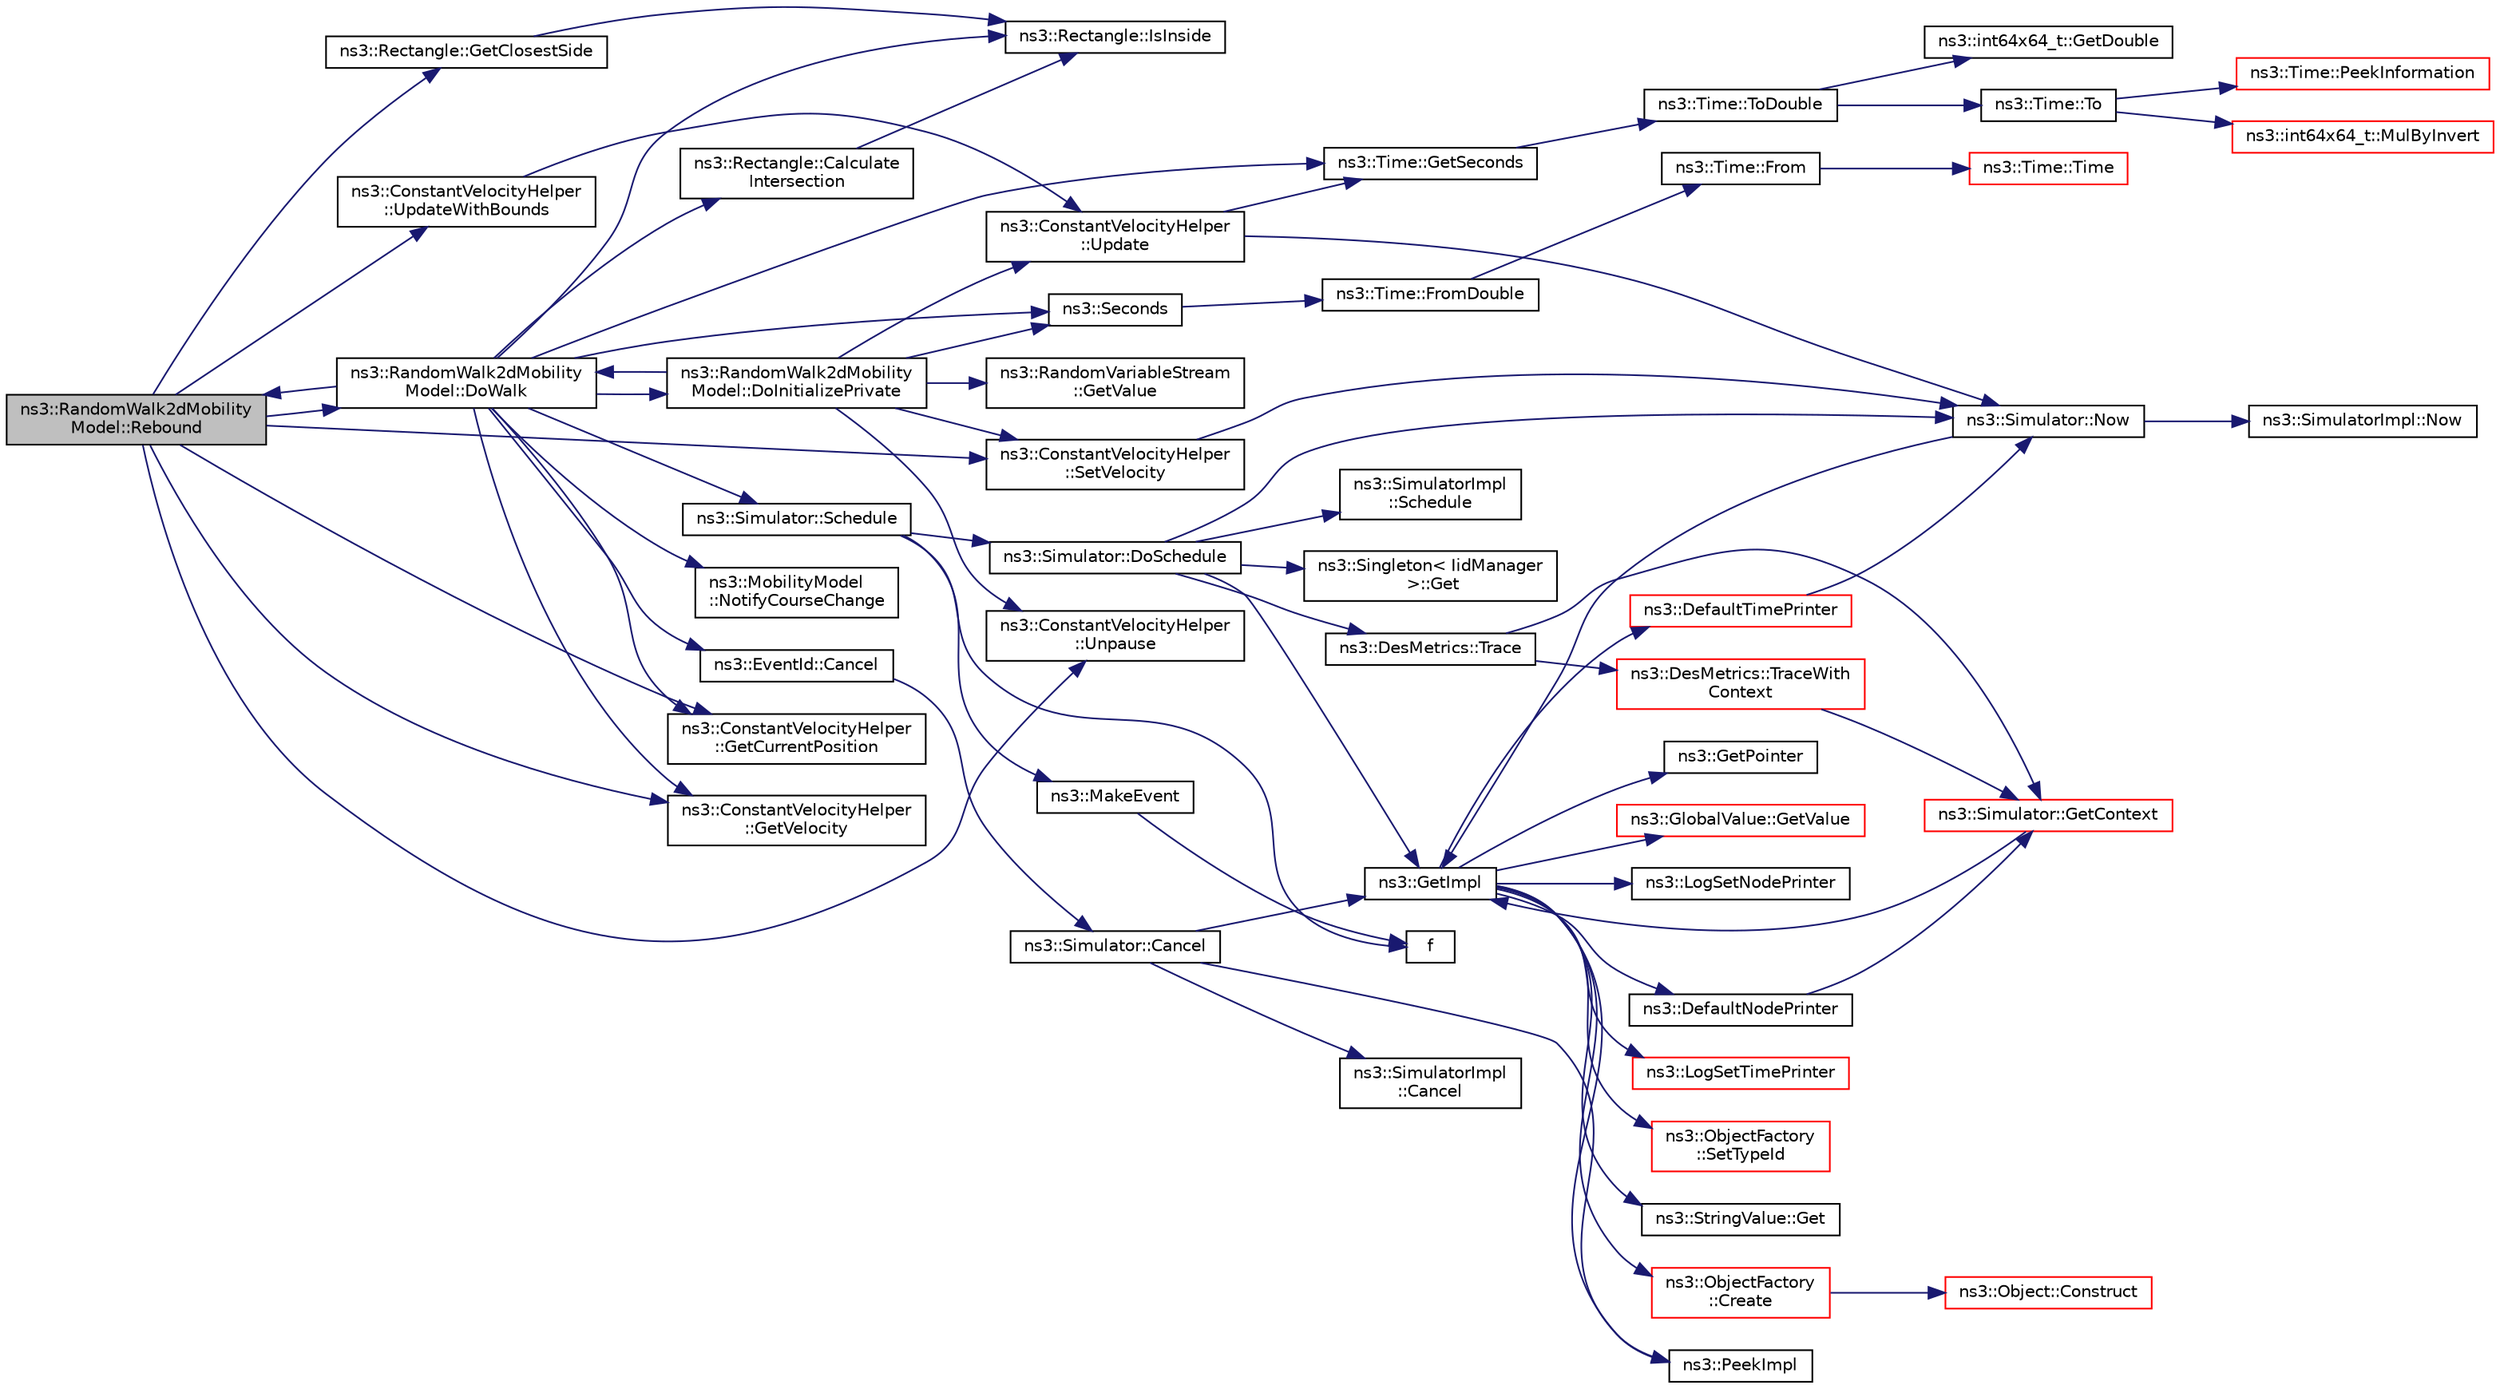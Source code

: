 digraph "ns3::RandomWalk2dMobilityModel::Rebound"
{
 // LATEX_PDF_SIZE
  edge [fontname="Helvetica",fontsize="10",labelfontname="Helvetica",labelfontsize="10"];
  node [fontname="Helvetica",fontsize="10",shape=record];
  rankdir="LR";
  Node1 [label="ns3::RandomWalk2dMobility\lModel::Rebound",height=0.2,width=0.4,color="black", fillcolor="grey75", style="filled", fontcolor="black",tooltip="Performs the rebound of the node if it reaches a boundary."];
  Node1 -> Node2 [color="midnightblue",fontsize="10",style="solid",fontname="Helvetica"];
  Node2 [label="ns3::RandomWalk2dMobility\lModel::DoWalk",height=0.2,width=0.4,color="black", fillcolor="white", style="filled",URL="$classns3_1_1_random_walk2d_mobility_model.html#a7264a6530d2c8d2ecef04eda098db5d4",tooltip="Walk according to position and velocity, until distance is reached, time is reached,..."];
  Node2 -> Node3 [color="midnightblue",fontsize="10",style="solid",fontname="Helvetica"];
  Node3 [label="ns3::Rectangle::Calculate\lIntersection",height=0.2,width=0.4,color="black", fillcolor="white", style="filled",URL="$classns3_1_1_rectangle.html#a8b88d4b53cd1f6fcc02cc8ef191e188e",tooltip=" "];
  Node3 -> Node4 [color="midnightblue",fontsize="10",style="solid",fontname="Helvetica"];
  Node4 [label="ns3::Rectangle::IsInside",height=0.2,width=0.4,color="black", fillcolor="white", style="filled",URL="$classns3_1_1_rectangle.html#a31a80d199bb0a07ac7a3a31130ef85b4",tooltip=" "];
  Node2 -> Node5 [color="midnightblue",fontsize="10",style="solid",fontname="Helvetica"];
  Node5 [label="ns3::EventId::Cancel",height=0.2,width=0.4,color="black", fillcolor="white", style="filled",URL="$classns3_1_1_event_id.html#a993ae94e48e014e1afd47edb16db7a11",tooltip="This method is syntactic sugar for the ns3::Simulator::Cancel method."];
  Node5 -> Node6 [color="midnightblue",fontsize="10",style="solid",fontname="Helvetica"];
  Node6 [label="ns3::Simulator::Cancel",height=0.2,width=0.4,color="black", fillcolor="white", style="filled",URL="$classns3_1_1_simulator.html#a1b903a62d6117ef28f7ba3c6500689bf",tooltip="Set the cancel bit on this event: the event's associated function will not be invoked when it expires..."];
  Node6 -> Node7 [color="midnightblue",fontsize="10",style="solid",fontname="Helvetica"];
  Node7 [label="ns3::SimulatorImpl\l::Cancel",height=0.2,width=0.4,color="black", fillcolor="white", style="filled",URL="$classns3_1_1_simulator_impl.html#ad117e616c99c915ddac6267a74804807",tooltip="Set the cancel bit on this event: the event's associated function will not be invoked when it expires..."];
  Node6 -> Node8 [color="midnightblue",fontsize="10",style="solid",fontname="Helvetica"];
  Node8 [label="ns3::GetImpl",height=0.2,width=0.4,color="black", fillcolor="white", style="filled",URL="$group__simulator.html#ga42eb4eddad41528d4d99794a3dae3fd0",tooltip="Get the SimulatorImpl singleton."];
  Node8 -> Node9 [color="midnightblue",fontsize="10",style="solid",fontname="Helvetica"];
  Node9 [label="ns3::ObjectFactory\l::Create",height=0.2,width=0.4,color="red", fillcolor="white", style="filled",URL="$classns3_1_1_object_factory.html#a52eda277f4aaab54266134ba48102ad7",tooltip="Create an Object instance of the configured TypeId."];
  Node9 -> Node10 [color="midnightblue",fontsize="10",style="solid",fontname="Helvetica"];
  Node10 [label="ns3::Object::Construct",height=0.2,width=0.4,color="red", fillcolor="white", style="filled",URL="$classns3_1_1_object.html#a636e8411dc5228771f45c9b805d348fa",tooltip="Initialize all member variables registered as Attributes of this TypeId."];
  Node8 -> Node39 [color="midnightblue",fontsize="10",style="solid",fontname="Helvetica"];
  Node39 [label="ns3::DefaultNodePrinter",height=0.2,width=0.4,color="black", fillcolor="white", style="filled",URL="$group__logging.html#gac4c06cbbed12229d85991ced145f6be2",tooltip="Default node id printer implementation."];
  Node39 -> Node40 [color="midnightblue",fontsize="10",style="solid",fontname="Helvetica"];
  Node40 [label="ns3::Simulator::GetContext",height=0.2,width=0.4,color="red", fillcolor="white", style="filled",URL="$classns3_1_1_simulator.html#a8514b74ee2c42916b351b33c4a963bb0",tooltip="Get the current simulation context."];
  Node40 -> Node8 [color="midnightblue",fontsize="10",style="solid",fontname="Helvetica"];
  Node8 -> Node42 [color="midnightblue",fontsize="10",style="solid",fontname="Helvetica"];
  Node42 [label="ns3::DefaultTimePrinter",height=0.2,width=0.4,color="red", fillcolor="white", style="filled",URL="$namespacens3.html#ae01c3c7786b644dfb8a0bb8f1201b269",tooltip="Default Time printer."];
  Node42 -> Node45 [color="midnightblue",fontsize="10",style="solid",fontname="Helvetica"];
  Node45 [label="ns3::Simulator::Now",height=0.2,width=0.4,color="black", fillcolor="white", style="filled",URL="$classns3_1_1_simulator.html#ac3178fa975b419f7875e7105be122800",tooltip="Return the current simulation virtual time."];
  Node45 -> Node8 [color="midnightblue",fontsize="10",style="solid",fontname="Helvetica"];
  Node45 -> Node46 [color="midnightblue",fontsize="10",style="solid",fontname="Helvetica"];
  Node46 [label="ns3::SimulatorImpl::Now",height=0.2,width=0.4,color="black", fillcolor="white", style="filled",URL="$classns3_1_1_simulator_impl.html#aa516c50060846adc6fd316e83ef0797c",tooltip="Return the current simulation virtual time."];
  Node8 -> Node47 [color="midnightblue",fontsize="10",style="solid",fontname="Helvetica"];
  Node47 [label="ns3::StringValue::Get",height=0.2,width=0.4,color="black", fillcolor="white", style="filled",URL="$classns3_1_1_string_value.html#a6f208c2778fe1c7882e5cb429b8326ae",tooltip=" "];
  Node8 -> Node48 [color="midnightblue",fontsize="10",style="solid",fontname="Helvetica"];
  Node48 [label="ns3::GetPointer",height=0.2,width=0.4,color="black", fillcolor="white", style="filled",URL="$namespacens3.html#ab4e173cdfd43d17c1a40d5348510a670",tooltip=" "];
  Node8 -> Node49 [color="midnightblue",fontsize="10",style="solid",fontname="Helvetica"];
  Node49 [label="ns3::GlobalValue::GetValue",height=0.2,width=0.4,color="red", fillcolor="white", style="filled",URL="$classns3_1_1_global_value.html#a48a99242193fb69609a17332733e8600",tooltip="Get the value."];
  Node8 -> Node51 [color="midnightblue",fontsize="10",style="solid",fontname="Helvetica"];
  Node51 [label="ns3::LogSetNodePrinter",height=0.2,width=0.4,color="black", fillcolor="white", style="filled",URL="$namespacens3.html#aebac73305345f2e2803fdeb102a7705e",tooltip="Set the LogNodePrinter function to be used to prepend log messages with the node id."];
  Node8 -> Node52 [color="midnightblue",fontsize="10",style="solid",fontname="Helvetica"];
  Node52 [label="ns3::LogSetTimePrinter",height=0.2,width=0.4,color="red", fillcolor="white", style="filled",URL="$namespacens3.html#a46cd76678f7da29799d1b41994e12ec1",tooltip="Set the TimePrinter function to be used to prepend log messages with the simulation time."];
  Node8 -> Node57 [color="midnightblue",fontsize="10",style="solid",fontname="Helvetica"];
  Node57 [label="ns3::PeekImpl",height=0.2,width=0.4,color="black", fillcolor="white", style="filled",URL="$group__simulator.html#ga233c5c38de117e4e4a5a9cd168694792",tooltip="Get the static SimulatorImpl instance."];
  Node8 -> Node58 [color="midnightblue",fontsize="10",style="solid",fontname="Helvetica"];
  Node58 [label="ns3::ObjectFactory\l::SetTypeId",height=0.2,width=0.4,color="red", fillcolor="white", style="filled",URL="$classns3_1_1_object_factory.html#a77dcd099064038a1eb7a6b8251229ec3",tooltip="Set the TypeId of the Objects to be created by this factory."];
  Node6 -> Node57 [color="midnightblue",fontsize="10",style="solid",fontname="Helvetica"];
  Node2 -> Node59 [color="midnightblue",fontsize="10",style="solid",fontname="Helvetica"];
  Node59 [label="ns3::RandomWalk2dMobility\lModel::DoInitializePrivate",height=0.2,width=0.4,color="black", fillcolor="white", style="filled",URL="$classns3_1_1_random_walk2d_mobility_model.html#a130059c3aaeeed619641392042bf36c1",tooltip="Perform initialization of the object before MobilityModel::DoInitialize ()"];
  Node59 -> Node2 [color="midnightblue",fontsize="10",style="solid",fontname="Helvetica"];
  Node59 -> Node60 [color="midnightblue",fontsize="10",style="solid",fontname="Helvetica"];
  Node60 [label="ns3::RandomVariableStream\l::GetValue",height=0.2,width=0.4,color="black", fillcolor="white", style="filled",URL="$classns3_1_1_random_variable_stream.html#a4fa5944dc4cb11544e661ed23072b36c",tooltip="Get the next random value as a double drawn from the distribution."];
  Node59 -> Node61 [color="midnightblue",fontsize="10",style="solid",fontname="Helvetica"];
  Node61 [label="ns3::Seconds",height=0.2,width=0.4,color="black", fillcolor="white", style="filled",URL="$group__timecivil.html#ga33c34b816f8ff6628e33d5c8e9713b9e",tooltip="Construct a Time in the indicated unit."];
  Node61 -> Node62 [color="midnightblue",fontsize="10",style="solid",fontname="Helvetica"];
  Node62 [label="ns3::Time::FromDouble",height=0.2,width=0.4,color="black", fillcolor="white", style="filled",URL="$classns3_1_1_time.html#a60e845f4a74e62495b86356afe604cb4",tooltip="Create a Time equal to value in unit unit."];
  Node62 -> Node63 [color="midnightblue",fontsize="10",style="solid",fontname="Helvetica"];
  Node63 [label="ns3::Time::From",height=0.2,width=0.4,color="black", fillcolor="white", style="filled",URL="$classns3_1_1_time.html#a34e4acc13d0e08cc8cb9cd3b838b9baf",tooltip="Create a Time in the current unit."];
  Node63 -> Node64 [color="midnightblue",fontsize="10",style="solid",fontname="Helvetica"];
  Node64 [label="ns3::Time::Time",height=0.2,width=0.4,color="red", fillcolor="white", style="filled",URL="$classns3_1_1_time.html#a8a39dc1b8cbbd7fe6d940e492d1b925e",tooltip="Default constructor, with value 0."];
  Node59 -> Node67 [color="midnightblue",fontsize="10",style="solid",fontname="Helvetica"];
  Node67 [label="ns3::ConstantVelocityHelper\l::SetVelocity",height=0.2,width=0.4,color="black", fillcolor="white", style="filled",URL="$classns3_1_1_constant_velocity_helper.html#a985ce86c5b3c94c43048f8db314bbb51",tooltip="Set new velocity vector."];
  Node67 -> Node45 [color="midnightblue",fontsize="10",style="solid",fontname="Helvetica"];
  Node59 -> Node68 [color="midnightblue",fontsize="10",style="solid",fontname="Helvetica"];
  Node68 [label="ns3::ConstantVelocityHelper\l::Unpause",height=0.2,width=0.4,color="black", fillcolor="white", style="filled",URL="$classns3_1_1_constant_velocity_helper.html#a053e3968696019359f50d2b2739f783a",tooltip="Resume mobility from current position at current velocity."];
  Node59 -> Node69 [color="midnightblue",fontsize="10",style="solid",fontname="Helvetica"];
  Node69 [label="ns3::ConstantVelocityHelper\l::Update",height=0.2,width=0.4,color="black", fillcolor="white", style="filled",URL="$classns3_1_1_constant_velocity_helper.html#ad0c911ddcbf51987632efe3baf4791ed",tooltip="Update position, if not paused, from last position and time of last update."];
  Node69 -> Node70 [color="midnightblue",fontsize="10",style="solid",fontname="Helvetica"];
  Node70 [label="ns3::Time::GetSeconds",height=0.2,width=0.4,color="black", fillcolor="white", style="filled",URL="$classns3_1_1_time.html#a27cb7c22324e0447740929b024dbeb66",tooltip="Get an approximation of the time stored in this instance in the indicated unit."];
  Node70 -> Node71 [color="midnightblue",fontsize="10",style="solid",fontname="Helvetica"];
  Node71 [label="ns3::Time::ToDouble",height=0.2,width=0.4,color="black", fillcolor="white", style="filled",URL="$classns3_1_1_time.html#a1f1f3acb86e4ed17643ef4a9ed1564fe",tooltip="Get the Time value expressed in a particular unit."];
  Node71 -> Node72 [color="midnightblue",fontsize="10",style="solid",fontname="Helvetica"];
  Node72 [label="ns3::int64x64_t::GetDouble",height=0.2,width=0.4,color="black", fillcolor="white", style="filled",URL="$classns3_1_1int64x64__t.html#ad4fd5a21e426f206aca10112cf5f4948",tooltip="Get this value as a double."];
  Node71 -> Node73 [color="midnightblue",fontsize="10",style="solid",fontname="Helvetica"];
  Node73 [label="ns3::Time::To",height=0.2,width=0.4,color="black", fillcolor="white", style="filled",URL="$classns3_1_1_time.html#a0d851a1d99e3bc29625cc91cbf15e039",tooltip="Get the Time value expressed in a particular unit."];
  Node73 -> Node74 [color="midnightblue",fontsize="10",style="solid",fontname="Helvetica"];
  Node74 [label="ns3::int64x64_t::MulByInvert",height=0.2,width=0.4,color="red", fillcolor="white", style="filled",URL="$classns3_1_1int64x64__t.html#a57c020ccad8624bebf8f1ab8f6bb1e6e",tooltip="Multiply this value by a Q0.128 value, presumably representing an inverse, completing a division oper..."];
  Node73 -> Node76 [color="midnightblue",fontsize="10",style="solid",fontname="Helvetica"];
  Node76 [label="ns3::Time::PeekInformation",height=0.2,width=0.4,color="red", fillcolor="white", style="filled",URL="$classns3_1_1_time.html#a0b023c55c20582aa7c1781aacf128034",tooltip="Get the Information record for timeUnit for the current Resolution."];
  Node69 -> Node45 [color="midnightblue",fontsize="10",style="solid",fontname="Helvetica"];
  Node2 -> Node79 [color="midnightblue",fontsize="10",style="solid",fontname="Helvetica"];
  Node79 [label="ns3::ConstantVelocityHelper\l::GetCurrentPosition",height=0.2,width=0.4,color="black", fillcolor="white", style="filled",URL="$classns3_1_1_constant_velocity_helper.html#ad5ae01d216b203bf70e3ff58733c6827",tooltip="Get current position vector."];
  Node2 -> Node70 [color="midnightblue",fontsize="10",style="solid",fontname="Helvetica"];
  Node2 -> Node80 [color="midnightblue",fontsize="10",style="solid",fontname="Helvetica"];
  Node80 [label="ns3::ConstantVelocityHelper\l::GetVelocity",height=0.2,width=0.4,color="black", fillcolor="white", style="filled",URL="$classns3_1_1_constant_velocity_helper.html#a3193920186cc83fe064e81d582e5a7b5",tooltip="Get velocity; if paused, will return a zero vector."];
  Node2 -> Node4 [color="midnightblue",fontsize="10",style="solid",fontname="Helvetica"];
  Node2 -> Node81 [color="midnightblue",fontsize="10",style="solid",fontname="Helvetica"];
  Node81 [label="ns3::MobilityModel\l::NotifyCourseChange",height=0.2,width=0.4,color="black", fillcolor="white", style="filled",URL="$classns3_1_1_mobility_model.html#a9d896e2aea3318f3c36f33623a7a451c",tooltip="Must be invoked by subclasses when the course of the position changes to notify course change listene..."];
  Node2 -> Node1 [color="midnightblue",fontsize="10",style="solid",fontname="Helvetica"];
  Node2 -> Node82 [color="midnightblue",fontsize="10",style="solid",fontname="Helvetica"];
  Node82 [label="ns3::Simulator::Schedule",height=0.2,width=0.4,color="black", fillcolor="white", style="filled",URL="$classns3_1_1_simulator.html#a3da7d28335c8ac0e3e86781f766df241",tooltip="Schedule an event to expire after delay."];
  Node82 -> Node83 [color="midnightblue",fontsize="10",style="solid",fontname="Helvetica"];
  Node83 [label="ns3::Simulator::DoSchedule",height=0.2,width=0.4,color="black", fillcolor="white", style="filled",URL="$classns3_1_1_simulator.html#a47af23973938819bdc89cb2807e09ed5",tooltip="Implementation of the various Schedule methods."];
  Node83 -> Node15 [color="midnightblue",fontsize="10",style="solid",fontname="Helvetica"];
  Node15 [label="ns3::Singleton\< IidManager\l \>::Get",height=0.2,width=0.4,color="black", fillcolor="white", style="filled",URL="$classns3_1_1_singleton.html#a80a2cd3c25a27ea72add7a9f7a141ffa",tooltip="Get a pointer to the singleton instance."];
  Node83 -> Node8 [color="midnightblue",fontsize="10",style="solid",fontname="Helvetica"];
  Node83 -> Node45 [color="midnightblue",fontsize="10",style="solid",fontname="Helvetica"];
  Node83 -> Node84 [color="midnightblue",fontsize="10",style="solid",fontname="Helvetica"];
  Node84 [label="ns3::SimulatorImpl\l::Schedule",height=0.2,width=0.4,color="black", fillcolor="white", style="filled",URL="$classns3_1_1_simulator_impl.html#a24eac97ca7dc0e64162e3596064cfb5c",tooltip="Schedule a future event execution (in the same context)."];
  Node83 -> Node85 [color="midnightblue",fontsize="10",style="solid",fontname="Helvetica"];
  Node85 [label="ns3::DesMetrics::Trace",height=0.2,width=0.4,color="black", fillcolor="white", style="filled",URL="$classns3_1_1_des_metrics.html#ab7c6c097412d0398affbc9f8d2643160",tooltip="Trace an event to self at the time it is scheduled."];
  Node85 -> Node40 [color="midnightblue",fontsize="10",style="solid",fontname="Helvetica"];
  Node85 -> Node86 [color="midnightblue",fontsize="10",style="solid",fontname="Helvetica"];
  Node86 [label="ns3::DesMetrics::TraceWith\lContext",height=0.2,width=0.4,color="red", fillcolor="white", style="filled",URL="$classns3_1_1_des_metrics.html#abc404d9eee92f4e8fd67f5d200490ed6",tooltip="Trace an event (with context) at the time it is scheduled."];
  Node86 -> Node40 [color="midnightblue",fontsize="10",style="solid",fontname="Helvetica"];
  Node82 -> Node92 [color="midnightblue",fontsize="10",style="solid",fontname="Helvetica"];
  Node92 [label="f",height=0.2,width=0.4,color="black", fillcolor="white", style="filled",URL="$80211b_8c.html#ae7ffc1a8f84fa47a0812b2f2b9627132",tooltip=" "];
  Node82 -> Node93 [color="midnightblue",fontsize="10",style="solid",fontname="Helvetica"];
  Node93 [label="ns3::MakeEvent",height=0.2,width=0.4,color="black", fillcolor="white", style="filled",URL="$group__makeeventfnptr.html#ga289a28a2497c18a9bd299e5e2014094b",tooltip="Make an EventImpl from a function pointer taking varying numbers of arguments."];
  Node93 -> Node92 [color="midnightblue",fontsize="10",style="solid",fontname="Helvetica"];
  Node2 -> Node61 [color="midnightblue",fontsize="10",style="solid",fontname="Helvetica"];
  Node1 -> Node94 [color="midnightblue",fontsize="10",style="solid",fontname="Helvetica"];
  Node94 [label="ns3::Rectangle::GetClosestSide",height=0.2,width=0.4,color="black", fillcolor="white", style="filled",URL="$classns3_1_1_rectangle.html#a09dd402d9c1c4b4225680fcd86ceaab0",tooltip=" "];
  Node94 -> Node4 [color="midnightblue",fontsize="10",style="solid",fontname="Helvetica"];
  Node1 -> Node79 [color="midnightblue",fontsize="10",style="solid",fontname="Helvetica"];
  Node1 -> Node80 [color="midnightblue",fontsize="10",style="solid",fontname="Helvetica"];
  Node1 -> Node67 [color="midnightblue",fontsize="10",style="solid",fontname="Helvetica"];
  Node1 -> Node68 [color="midnightblue",fontsize="10",style="solid",fontname="Helvetica"];
  Node1 -> Node95 [color="midnightblue",fontsize="10",style="solid",fontname="Helvetica"];
  Node95 [label="ns3::ConstantVelocityHelper\l::UpdateWithBounds",height=0.2,width=0.4,color="black", fillcolor="white", style="filled",URL="$classns3_1_1_constant_velocity_helper.html#a57d538a6fc2ccd198d55222054259bb7",tooltip="Update position, if not paused, from last position and time of last update."];
  Node95 -> Node69 [color="midnightblue",fontsize="10",style="solid",fontname="Helvetica"];
}
